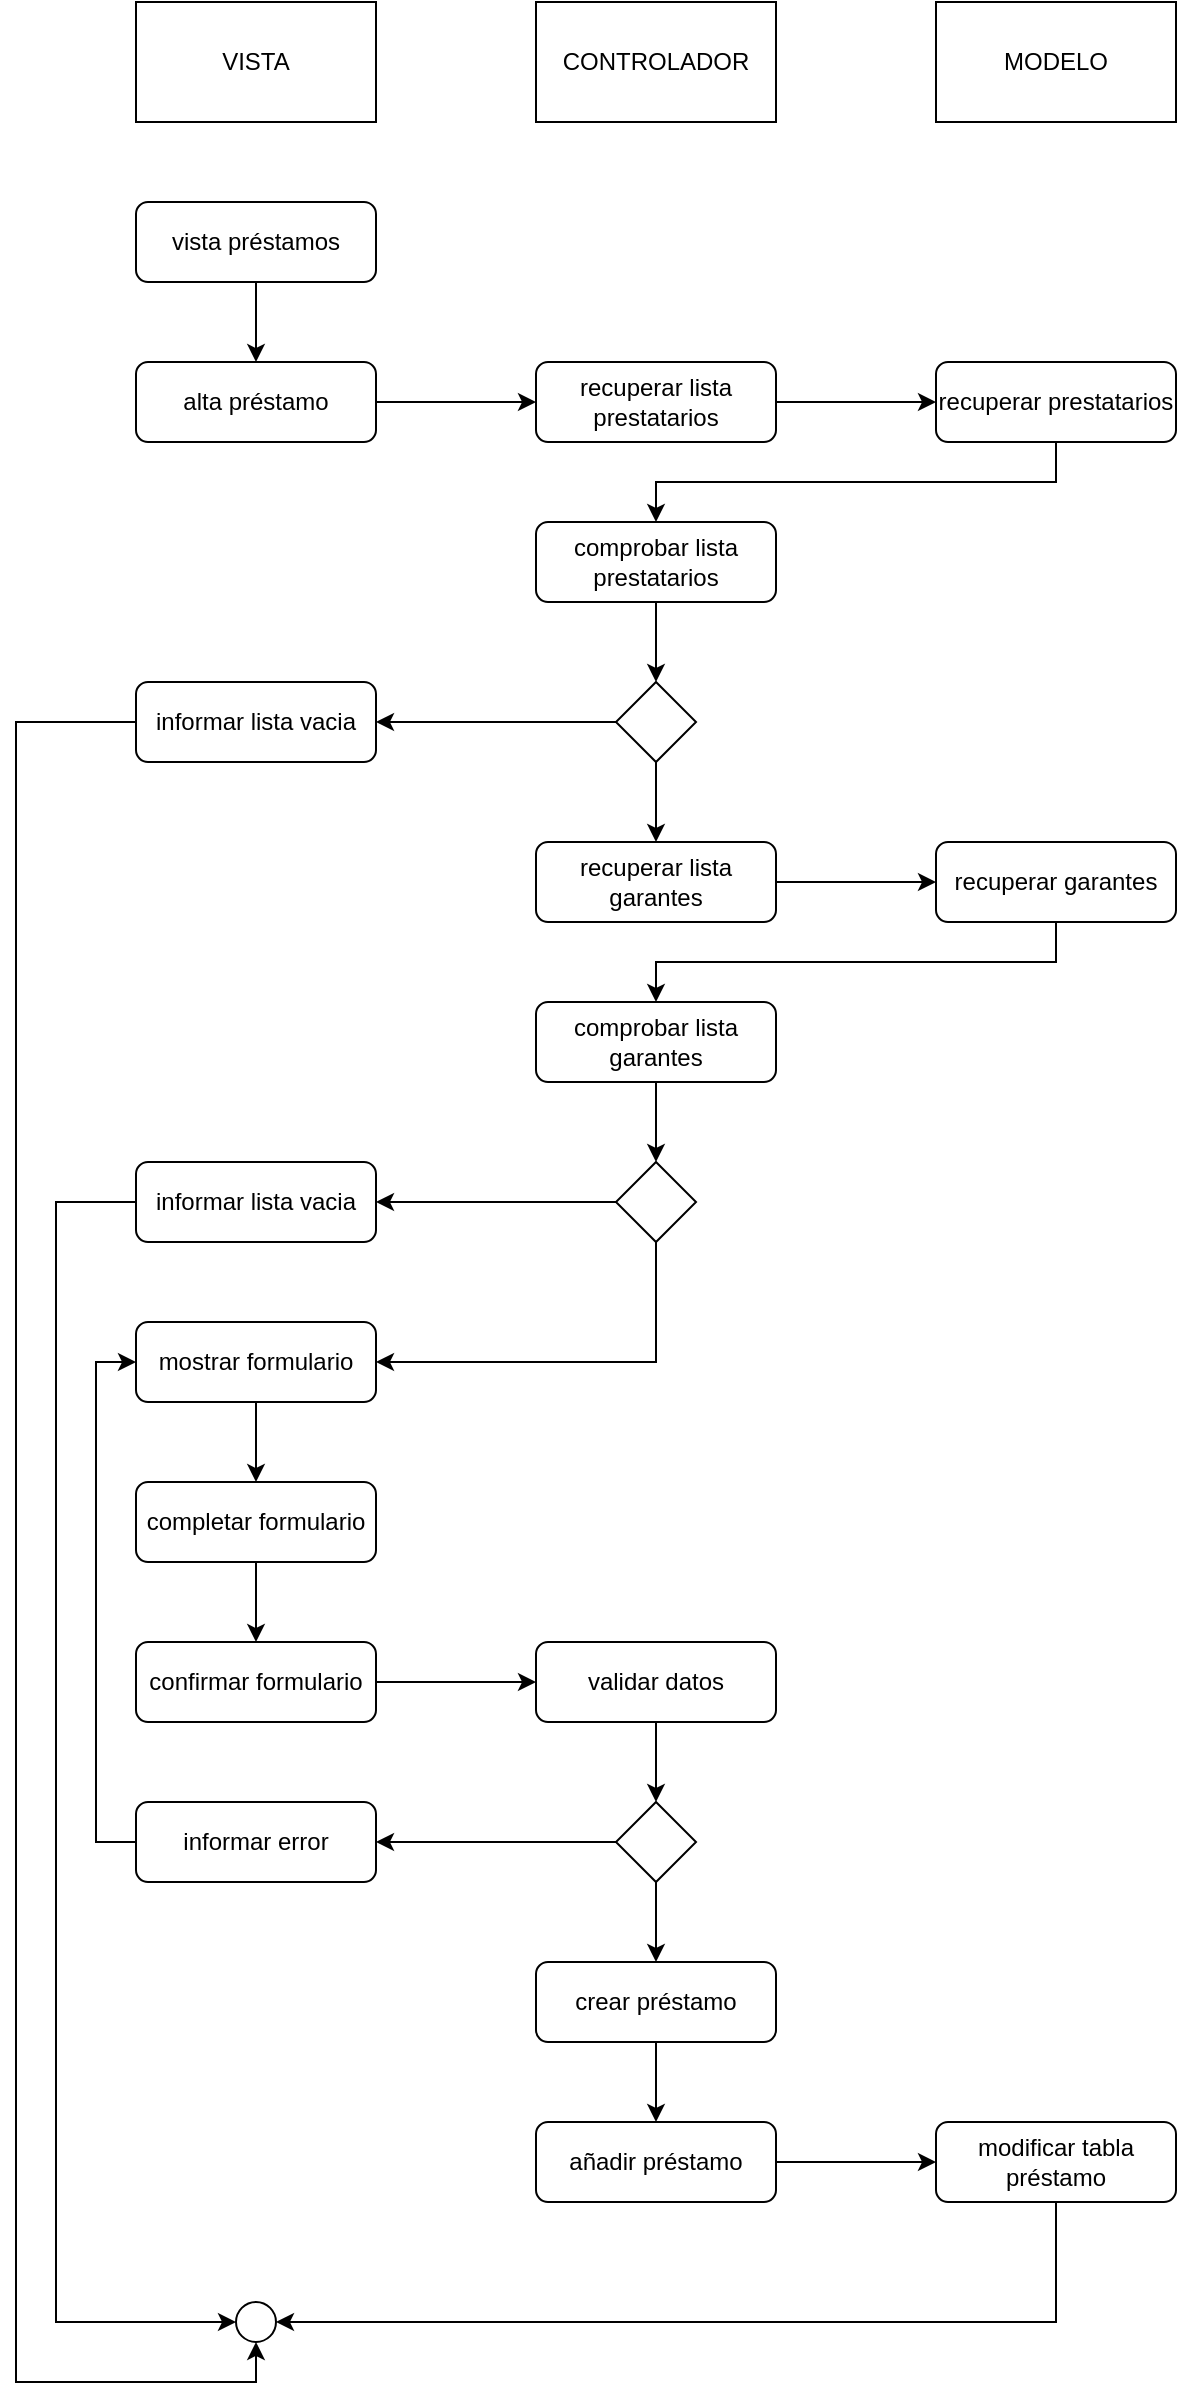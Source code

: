 <mxfile version="28.2.5">
  <diagram name="Página-1" id="jaa9c4h55vfdz4ke0TSy">
    <mxGraphModel dx="1426" dy="679" grid="1" gridSize="10" guides="1" tooltips="1" connect="1" arrows="1" fold="1" page="1" pageScale="1" pageWidth="827" pageHeight="1169" math="0" shadow="0">
      <root>
        <mxCell id="0" />
        <mxCell id="1" parent="0" />
        <mxCell id="Y2BL3SGhN4bYFbk2j--X-1" value="VISTA" style="rounded=0;whiteSpace=wrap;html=1;" vertex="1" parent="1">
          <mxGeometry x="120" y="20" width="120" height="60" as="geometry" />
        </mxCell>
        <mxCell id="Y2BL3SGhN4bYFbk2j--X-2" value="CONTROLADOR" style="rounded=0;whiteSpace=wrap;html=1;" vertex="1" parent="1">
          <mxGeometry x="320" y="20" width="120" height="60" as="geometry" />
        </mxCell>
        <mxCell id="Y2BL3SGhN4bYFbk2j--X-3" value="MODELO" style="rounded=0;whiteSpace=wrap;html=1;" vertex="1" parent="1">
          <mxGeometry x="520" y="20" width="120" height="60" as="geometry" />
        </mxCell>
        <mxCell id="Y2BL3SGhN4bYFbk2j--X-4" style="edgeStyle=orthogonalEdgeStyle;rounded=0;orthogonalLoop=1;jettySize=auto;html=1;exitX=0.5;exitY=1;exitDx=0;exitDy=0;entryX=0.5;entryY=0;entryDx=0;entryDy=0;" edge="1" parent="1" source="Y2BL3SGhN4bYFbk2j--X-5" target="Y2BL3SGhN4bYFbk2j--X-7">
          <mxGeometry relative="1" as="geometry" />
        </mxCell>
        <mxCell id="Y2BL3SGhN4bYFbk2j--X-5" value="mostrar formulario" style="rounded=1;whiteSpace=wrap;html=1;" vertex="1" parent="1">
          <mxGeometry x="120" y="680" width="120" height="40" as="geometry" />
        </mxCell>
        <mxCell id="Y2BL3SGhN4bYFbk2j--X-6" style="edgeStyle=orthogonalEdgeStyle;rounded=0;orthogonalLoop=1;jettySize=auto;html=1;exitX=0.5;exitY=1;exitDx=0;exitDy=0;entryX=0.5;entryY=0;entryDx=0;entryDy=0;" edge="1" parent="1" source="Y2BL3SGhN4bYFbk2j--X-7" target="Y2BL3SGhN4bYFbk2j--X-9">
          <mxGeometry relative="1" as="geometry" />
        </mxCell>
        <mxCell id="Y2BL3SGhN4bYFbk2j--X-7" value="completar formulario" style="rounded=1;whiteSpace=wrap;html=1;" vertex="1" parent="1">
          <mxGeometry x="120" y="760" width="120" height="40" as="geometry" />
        </mxCell>
        <mxCell id="Y2BL3SGhN4bYFbk2j--X-8" style="edgeStyle=orthogonalEdgeStyle;rounded=0;orthogonalLoop=1;jettySize=auto;html=1;exitX=1;exitY=0.5;exitDx=0;exitDy=0;entryX=0;entryY=0.5;entryDx=0;entryDy=0;" edge="1" parent="1" source="Y2BL3SGhN4bYFbk2j--X-9" target="Y2BL3SGhN4bYFbk2j--X-11">
          <mxGeometry relative="1" as="geometry" />
        </mxCell>
        <mxCell id="Y2BL3SGhN4bYFbk2j--X-9" value="confirmar formulario" style="rounded=1;whiteSpace=wrap;html=1;" vertex="1" parent="1">
          <mxGeometry x="120" y="840" width="120" height="40" as="geometry" />
        </mxCell>
        <mxCell id="Y2BL3SGhN4bYFbk2j--X-10" style="edgeStyle=orthogonalEdgeStyle;rounded=0;orthogonalLoop=1;jettySize=auto;html=1;exitX=0.5;exitY=1;exitDx=0;exitDy=0;entryX=0.5;entryY=0;entryDx=0;entryDy=0;" edge="1" parent="1" source="Y2BL3SGhN4bYFbk2j--X-11" target="Y2BL3SGhN4bYFbk2j--X-21">
          <mxGeometry relative="1" as="geometry" />
        </mxCell>
        <mxCell id="Y2BL3SGhN4bYFbk2j--X-11" value="validar datos" style="rounded=1;whiteSpace=wrap;html=1;" vertex="1" parent="1">
          <mxGeometry x="320" y="840" width="120" height="40" as="geometry" />
        </mxCell>
        <mxCell id="Y2BL3SGhN4bYFbk2j--X-12" style="edgeStyle=orthogonalEdgeStyle;rounded=0;orthogonalLoop=1;jettySize=auto;html=1;exitX=0;exitY=0.5;exitDx=0;exitDy=0;entryX=0;entryY=0.5;entryDx=0;entryDy=0;" edge="1" parent="1" source="Y2BL3SGhN4bYFbk2j--X-13" target="Y2BL3SGhN4bYFbk2j--X-5">
          <mxGeometry relative="1" as="geometry" />
        </mxCell>
        <mxCell id="Y2BL3SGhN4bYFbk2j--X-13" value="informar error" style="rounded=1;whiteSpace=wrap;html=1;" vertex="1" parent="1">
          <mxGeometry x="120" y="920" width="120" height="40" as="geometry" />
        </mxCell>
        <mxCell id="Y2BL3SGhN4bYFbk2j--X-14" style="edgeStyle=orthogonalEdgeStyle;rounded=0;orthogonalLoop=1;jettySize=auto;html=1;exitX=0.5;exitY=1;exitDx=0;exitDy=0;entryX=0.5;entryY=0;entryDx=0;entryDy=0;" edge="1" parent="1" source="Y2BL3SGhN4bYFbk2j--X-15" target="Y2BL3SGhN4bYFbk2j--X-17">
          <mxGeometry relative="1" as="geometry" />
        </mxCell>
        <mxCell id="Y2BL3SGhN4bYFbk2j--X-15" value="crear préstamo" style="rounded=1;whiteSpace=wrap;html=1;" vertex="1" parent="1">
          <mxGeometry x="320" y="1000" width="120" height="40" as="geometry" />
        </mxCell>
        <mxCell id="Y2BL3SGhN4bYFbk2j--X-16" style="edgeStyle=orthogonalEdgeStyle;rounded=0;orthogonalLoop=1;jettySize=auto;html=1;exitX=1;exitY=0.5;exitDx=0;exitDy=0;" edge="1" parent="1" source="Y2BL3SGhN4bYFbk2j--X-17" target="Y2BL3SGhN4bYFbk2j--X-23">
          <mxGeometry relative="1" as="geometry" />
        </mxCell>
        <mxCell id="Y2BL3SGhN4bYFbk2j--X-17" value="añadir préstamo" style="rounded=1;whiteSpace=wrap;html=1;" vertex="1" parent="1">
          <mxGeometry x="320" y="1080" width="120" height="40" as="geometry" />
        </mxCell>
        <mxCell id="Y2BL3SGhN4bYFbk2j--X-18" value="" style="ellipse;whiteSpace=wrap;html=1;aspect=fixed;fillStyle=solid;fillColor=light-dark(#FFFFFF,#121212);" vertex="1" parent="1">
          <mxGeometry x="170" y="1170" width="20" height="20" as="geometry" />
        </mxCell>
        <mxCell id="Y2BL3SGhN4bYFbk2j--X-19" style="edgeStyle=orthogonalEdgeStyle;rounded=0;orthogonalLoop=1;jettySize=auto;html=1;exitX=0.5;exitY=1;exitDx=0;exitDy=0;entryX=0.5;entryY=0;entryDx=0;entryDy=0;" edge="1" parent="1" source="Y2BL3SGhN4bYFbk2j--X-21" target="Y2BL3SGhN4bYFbk2j--X-15">
          <mxGeometry relative="1" as="geometry" />
        </mxCell>
        <mxCell id="Y2BL3SGhN4bYFbk2j--X-20" style="edgeStyle=orthogonalEdgeStyle;rounded=0;orthogonalLoop=1;jettySize=auto;html=1;exitX=0;exitY=0.5;exitDx=0;exitDy=0;" edge="1" parent="1" source="Y2BL3SGhN4bYFbk2j--X-21" target="Y2BL3SGhN4bYFbk2j--X-13">
          <mxGeometry relative="1" as="geometry" />
        </mxCell>
        <mxCell id="Y2BL3SGhN4bYFbk2j--X-21" value="" style="rhombus;whiteSpace=wrap;html=1;" vertex="1" parent="1">
          <mxGeometry x="360" y="920" width="40" height="40" as="geometry" />
        </mxCell>
        <mxCell id="Y2BL3SGhN4bYFbk2j--X-22" style="edgeStyle=orthogonalEdgeStyle;rounded=0;orthogonalLoop=1;jettySize=auto;html=1;exitX=0.5;exitY=1;exitDx=0;exitDy=0;entryX=1;entryY=0.5;entryDx=0;entryDy=0;" edge="1" parent="1" source="Y2BL3SGhN4bYFbk2j--X-23" target="Y2BL3SGhN4bYFbk2j--X-18">
          <mxGeometry relative="1" as="geometry" />
        </mxCell>
        <mxCell id="Y2BL3SGhN4bYFbk2j--X-23" value="modificar tabla préstamo" style="rounded=1;whiteSpace=wrap;html=1;" vertex="1" parent="1">
          <mxGeometry x="520" y="1080" width="120" height="40" as="geometry" />
        </mxCell>
        <mxCell id="Y2BL3SGhN4bYFbk2j--X-32" style="edgeStyle=orthogonalEdgeStyle;rounded=0;orthogonalLoop=1;jettySize=auto;html=1;exitX=1;exitY=0.5;exitDx=0;exitDy=0;entryX=0;entryY=0.5;entryDx=0;entryDy=0;" edge="1" parent="1" source="Y2BL3SGhN4bYFbk2j--X-25" target="Y2BL3SGhN4bYFbk2j--X-28">
          <mxGeometry relative="1" as="geometry" />
        </mxCell>
        <mxCell id="Y2BL3SGhN4bYFbk2j--X-25" value="alta préstamo" style="rounded=1;whiteSpace=wrap;html=1;" vertex="1" parent="1">
          <mxGeometry x="120" y="200" width="120" height="40" as="geometry" />
        </mxCell>
        <mxCell id="Y2BL3SGhN4bYFbk2j--X-26" style="edgeStyle=orthogonalEdgeStyle;rounded=0;orthogonalLoop=1;jettySize=auto;html=1;exitX=0.5;exitY=1;exitDx=0;exitDy=0;entryX=0.5;entryY=0;entryDx=0;entryDy=0;" edge="1" parent="1" source="Y2BL3SGhN4bYFbk2j--X-27" target="Y2BL3SGhN4bYFbk2j--X-25">
          <mxGeometry relative="1" as="geometry" />
        </mxCell>
        <mxCell id="Y2BL3SGhN4bYFbk2j--X-27" value="vista préstamos" style="rounded=1;whiteSpace=wrap;html=1;" vertex="1" parent="1">
          <mxGeometry x="120" y="120" width="120" height="40" as="geometry" />
        </mxCell>
        <mxCell id="Y2BL3SGhN4bYFbk2j--X-33" style="edgeStyle=orthogonalEdgeStyle;rounded=0;orthogonalLoop=1;jettySize=auto;html=1;exitX=1;exitY=0.5;exitDx=0;exitDy=0;entryX=0;entryY=0.5;entryDx=0;entryDy=0;" edge="1" parent="1" source="Y2BL3SGhN4bYFbk2j--X-28" target="Y2BL3SGhN4bYFbk2j--X-29">
          <mxGeometry relative="1" as="geometry" />
        </mxCell>
        <mxCell id="Y2BL3SGhN4bYFbk2j--X-28" value="recuperar lista prestatarios" style="rounded=1;whiteSpace=wrap;html=1;" vertex="1" parent="1">
          <mxGeometry x="320" y="200" width="120" height="40" as="geometry" />
        </mxCell>
        <mxCell id="Y2BL3SGhN4bYFbk2j--X-55" style="edgeStyle=orthogonalEdgeStyle;rounded=0;orthogonalLoop=1;jettySize=auto;html=1;exitX=0.5;exitY=1;exitDx=0;exitDy=0;entryX=0.5;entryY=0;entryDx=0;entryDy=0;" edge="1" parent="1" source="Y2BL3SGhN4bYFbk2j--X-29" target="Y2BL3SGhN4bYFbk2j--X-36">
          <mxGeometry relative="1" as="geometry" />
        </mxCell>
        <mxCell id="Y2BL3SGhN4bYFbk2j--X-29" value="recuperar prestatarios" style="rounded=1;whiteSpace=wrap;html=1;" vertex="1" parent="1">
          <mxGeometry x="520" y="200" width="120" height="40" as="geometry" />
        </mxCell>
        <mxCell id="Y2BL3SGhN4bYFbk2j--X-35" style="edgeStyle=orthogonalEdgeStyle;rounded=0;orthogonalLoop=1;jettySize=auto;html=1;exitX=1;exitY=0.5;exitDx=0;exitDy=0;entryX=0;entryY=0.5;entryDx=0;entryDy=0;" edge="1" parent="1" source="Y2BL3SGhN4bYFbk2j--X-30" target="Y2BL3SGhN4bYFbk2j--X-31">
          <mxGeometry relative="1" as="geometry" />
        </mxCell>
        <mxCell id="Y2BL3SGhN4bYFbk2j--X-30" value="recuperar lista garantes" style="rounded=1;whiteSpace=wrap;html=1;" vertex="1" parent="1">
          <mxGeometry x="320" y="440" width="120" height="40" as="geometry" />
        </mxCell>
        <mxCell id="Y2BL3SGhN4bYFbk2j--X-57" style="edgeStyle=orthogonalEdgeStyle;rounded=0;orthogonalLoop=1;jettySize=auto;html=1;exitX=0.5;exitY=1;exitDx=0;exitDy=0;entryX=0.5;entryY=0;entryDx=0;entryDy=0;" edge="1" parent="1" source="Y2BL3SGhN4bYFbk2j--X-31" target="Y2BL3SGhN4bYFbk2j--X-39">
          <mxGeometry relative="1" as="geometry" />
        </mxCell>
        <mxCell id="Y2BL3SGhN4bYFbk2j--X-31" value="recuperar garantes" style="rounded=1;whiteSpace=wrap;html=1;" vertex="1" parent="1">
          <mxGeometry x="520" y="440" width="120" height="40" as="geometry" />
        </mxCell>
        <mxCell id="Y2BL3SGhN4bYFbk2j--X-42" style="edgeStyle=orthogonalEdgeStyle;rounded=0;orthogonalLoop=1;jettySize=auto;html=1;exitX=0.5;exitY=1;exitDx=0;exitDy=0;entryX=0.5;entryY=0;entryDx=0;entryDy=0;" edge="1" parent="1" source="Y2BL3SGhN4bYFbk2j--X-36" target="Y2BL3SGhN4bYFbk2j--X-38">
          <mxGeometry relative="1" as="geometry" />
        </mxCell>
        <mxCell id="Y2BL3SGhN4bYFbk2j--X-36" value="comprobar lista prestatarios" style="rounded=1;whiteSpace=wrap;html=1;" vertex="1" parent="1">
          <mxGeometry x="320" y="280" width="120" height="40" as="geometry" />
        </mxCell>
        <mxCell id="Y2BL3SGhN4bYFbk2j--X-43" style="edgeStyle=orthogonalEdgeStyle;rounded=0;orthogonalLoop=1;jettySize=auto;html=1;exitX=0;exitY=0.5;exitDx=0;exitDy=0;entryX=1;entryY=0.5;entryDx=0;entryDy=0;" edge="1" parent="1" source="Y2BL3SGhN4bYFbk2j--X-38" target="Y2BL3SGhN4bYFbk2j--X-40">
          <mxGeometry relative="1" as="geometry" />
        </mxCell>
        <mxCell id="Y2BL3SGhN4bYFbk2j--X-56" style="edgeStyle=orthogonalEdgeStyle;rounded=0;orthogonalLoop=1;jettySize=auto;html=1;exitX=0.5;exitY=1;exitDx=0;exitDy=0;entryX=0.5;entryY=0;entryDx=0;entryDy=0;" edge="1" parent="1" source="Y2BL3SGhN4bYFbk2j--X-38" target="Y2BL3SGhN4bYFbk2j--X-30">
          <mxGeometry relative="1" as="geometry" />
        </mxCell>
        <mxCell id="Y2BL3SGhN4bYFbk2j--X-38" value="" style="rhombus;whiteSpace=wrap;html=1;" vertex="1" parent="1">
          <mxGeometry x="360" y="360" width="40" height="40" as="geometry" />
        </mxCell>
        <mxCell id="Y2BL3SGhN4bYFbk2j--X-45" style="edgeStyle=orthogonalEdgeStyle;rounded=0;orthogonalLoop=1;jettySize=auto;html=1;exitX=0.5;exitY=1;exitDx=0;exitDy=0;entryX=0.5;entryY=0;entryDx=0;entryDy=0;" edge="1" parent="1" source="Y2BL3SGhN4bYFbk2j--X-39" target="Y2BL3SGhN4bYFbk2j--X-44">
          <mxGeometry relative="1" as="geometry" />
        </mxCell>
        <mxCell id="Y2BL3SGhN4bYFbk2j--X-39" value="comprobar lista garantes" style="rounded=1;whiteSpace=wrap;html=1;" vertex="1" parent="1">
          <mxGeometry x="320" y="520" width="120" height="40" as="geometry" />
        </mxCell>
        <mxCell id="Y2BL3SGhN4bYFbk2j--X-51" style="edgeStyle=orthogonalEdgeStyle;rounded=0;orthogonalLoop=1;jettySize=auto;html=1;exitX=0;exitY=0.5;exitDx=0;exitDy=0;entryX=0.5;entryY=1;entryDx=0;entryDy=0;" edge="1" parent="1" source="Y2BL3SGhN4bYFbk2j--X-40" target="Y2BL3SGhN4bYFbk2j--X-18">
          <mxGeometry relative="1" as="geometry">
            <Array as="points">
              <mxPoint x="60" y="380" />
              <mxPoint x="60" y="1210" />
              <mxPoint x="180" y="1210" />
            </Array>
          </mxGeometry>
        </mxCell>
        <mxCell id="Y2BL3SGhN4bYFbk2j--X-40" value="informar lista vacia" style="rounded=1;whiteSpace=wrap;html=1;" vertex="1" parent="1">
          <mxGeometry x="120" y="360" width="120" height="40" as="geometry" />
        </mxCell>
        <mxCell id="Y2BL3SGhN4bYFbk2j--X-52" style="edgeStyle=orthogonalEdgeStyle;rounded=0;orthogonalLoop=1;jettySize=auto;html=1;exitX=0;exitY=0.5;exitDx=0;exitDy=0;entryX=0;entryY=0.5;entryDx=0;entryDy=0;" edge="1" parent="1" source="Y2BL3SGhN4bYFbk2j--X-41" target="Y2BL3SGhN4bYFbk2j--X-18">
          <mxGeometry relative="1" as="geometry">
            <Array as="points">
              <mxPoint x="80" y="620" />
              <mxPoint x="80" y="1180" />
            </Array>
          </mxGeometry>
        </mxCell>
        <mxCell id="Y2BL3SGhN4bYFbk2j--X-41" value="informar lista vacia" style="rounded=1;whiteSpace=wrap;html=1;" vertex="1" parent="1">
          <mxGeometry x="120" y="600" width="120" height="40" as="geometry" />
        </mxCell>
        <mxCell id="Y2BL3SGhN4bYFbk2j--X-47" style="edgeStyle=orthogonalEdgeStyle;rounded=0;orthogonalLoop=1;jettySize=auto;html=1;exitX=0;exitY=0.5;exitDx=0;exitDy=0;entryX=1;entryY=0.5;entryDx=0;entryDy=0;" edge="1" parent="1" source="Y2BL3SGhN4bYFbk2j--X-44" target="Y2BL3SGhN4bYFbk2j--X-41">
          <mxGeometry relative="1" as="geometry" />
        </mxCell>
        <mxCell id="Y2BL3SGhN4bYFbk2j--X-53" style="edgeStyle=orthogonalEdgeStyle;rounded=0;orthogonalLoop=1;jettySize=auto;html=1;exitX=0.5;exitY=1;exitDx=0;exitDy=0;entryX=1;entryY=0.5;entryDx=0;entryDy=0;" edge="1" parent="1" source="Y2BL3SGhN4bYFbk2j--X-44" target="Y2BL3SGhN4bYFbk2j--X-5">
          <mxGeometry relative="1" as="geometry" />
        </mxCell>
        <mxCell id="Y2BL3SGhN4bYFbk2j--X-44" value="" style="rhombus;whiteSpace=wrap;html=1;" vertex="1" parent="1">
          <mxGeometry x="360" y="600" width="40" height="40" as="geometry" />
        </mxCell>
      </root>
    </mxGraphModel>
  </diagram>
</mxfile>
